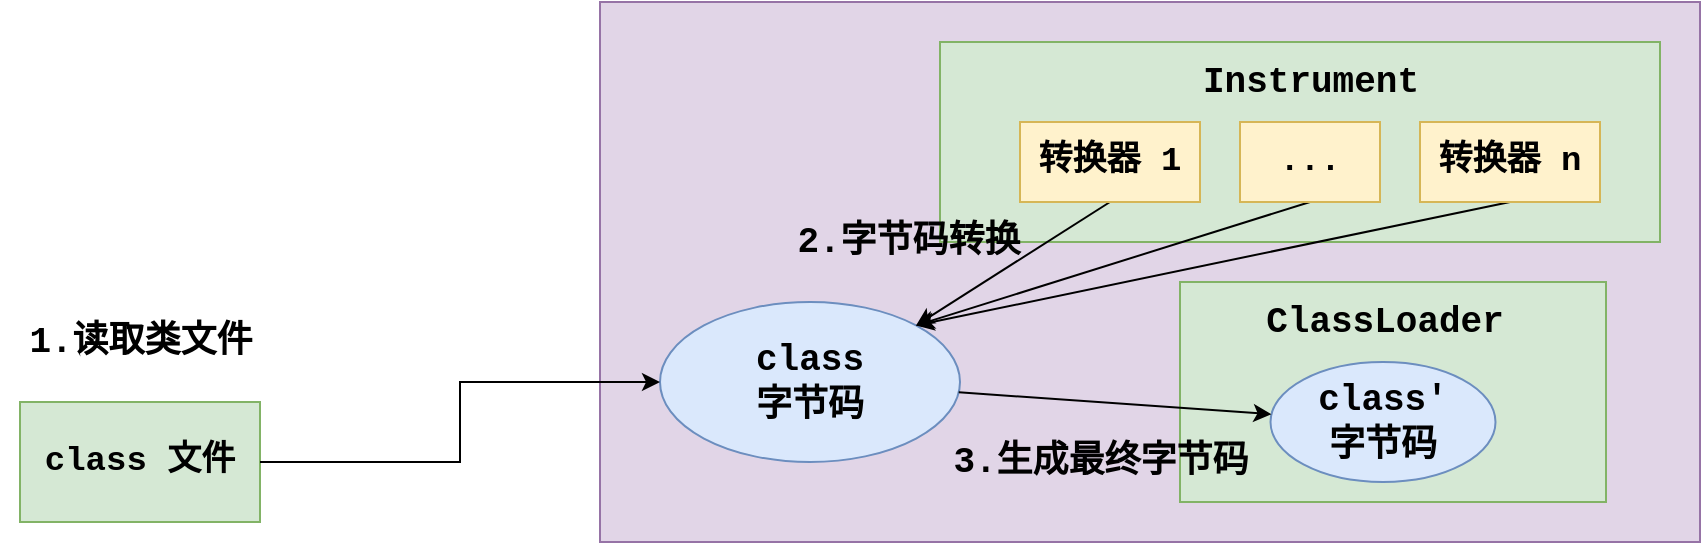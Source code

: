 <mxfile version="22.1.21" type="github">
  <diagram name="第 1 页" id="t5EFKjGEsA6wdtvT4ajn">
    <mxGraphModel dx="1804" dy="573" grid="1" gridSize="10" guides="1" tooltips="1" connect="1" arrows="1" fold="1" page="1" pageScale="1" pageWidth="827" pageHeight="1169" math="0" shadow="0">
      <root>
        <mxCell id="0" />
        <mxCell id="1" parent="0" />
        <mxCell id="-G8xLAvUSs20GB0HylZQ-1" value="&lt;b&gt;&lt;font style=&quot;font-size: 17px;&quot; face=&quot;Courier New&quot;&gt;class 文件&lt;/font&gt;&lt;/b&gt;" style="rounded=0;whiteSpace=wrap;html=1;fillColor=#d5e8d4;strokeColor=#82b366;" vertex="1" parent="1">
          <mxGeometry x="-30" y="300" width="120" height="60" as="geometry" />
        </mxCell>
        <mxCell id="-G8xLAvUSs20GB0HylZQ-2" value="" style="rounded=0;whiteSpace=wrap;html=1;fillColor=#e1d5e7;strokeColor=#9673a6;" vertex="1" parent="1">
          <mxGeometry x="260" y="100" width="550" height="270" as="geometry" />
        </mxCell>
        <mxCell id="-G8xLAvUSs20GB0HylZQ-3" value="&lt;b style=&quot;font-size: 18px;&quot;&gt;&lt;font style=&quot;font-size: 18px;&quot; face=&quot;Courier New&quot;&gt;class &lt;br&gt;字节码&lt;/font&gt;&lt;/b&gt;" style="ellipse;whiteSpace=wrap;html=1;fillColor=#dae8fc;strokeColor=#6c8ebf;" vertex="1" parent="1">
          <mxGeometry x="290" y="250" width="150" height="80" as="geometry" />
        </mxCell>
        <mxCell id="-G8xLAvUSs20GB0HylZQ-4" value="" style="rounded=0;whiteSpace=wrap;html=1;fillColor=#d5e8d4;strokeColor=#82b366;" vertex="1" parent="1">
          <mxGeometry x="430" y="120" width="360" height="100" as="geometry" />
        </mxCell>
        <mxCell id="-G8xLAvUSs20GB0HylZQ-18" style="rounded=0;orthogonalLoop=1;jettySize=auto;html=1;entryX=1;entryY=0;entryDx=0;entryDy=0;exitX=0.5;exitY=1;exitDx=0;exitDy=0;" edge="1" parent="1" source="-G8xLAvUSs20GB0HylZQ-5" target="-G8xLAvUSs20GB0HylZQ-3">
          <mxGeometry relative="1" as="geometry" />
        </mxCell>
        <mxCell id="-G8xLAvUSs20GB0HylZQ-5" value="&lt;b&gt;&lt;font style=&quot;font-size: 17px;&quot; face=&quot;Courier New&quot;&gt;转换器 1&lt;/font&gt;&lt;/b&gt;" style="rounded=0;whiteSpace=wrap;html=1;fillColor=#fff2cc;strokeColor=#d6b656;" vertex="1" parent="1">
          <mxGeometry x="470" y="160" width="90" height="40" as="geometry" />
        </mxCell>
        <mxCell id="-G8xLAvUSs20GB0HylZQ-19" style="rounded=0;orthogonalLoop=1;jettySize=auto;html=1;entryX=1;entryY=0;entryDx=0;entryDy=0;exitX=0.5;exitY=1;exitDx=0;exitDy=0;" edge="1" parent="1" source="-G8xLAvUSs20GB0HylZQ-6" target="-G8xLAvUSs20GB0HylZQ-3">
          <mxGeometry relative="1" as="geometry" />
        </mxCell>
        <mxCell id="-G8xLAvUSs20GB0HylZQ-6" value="&lt;font face=&quot;Courier New&quot;&gt;&lt;span style=&quot;font-size: 17px;&quot;&gt;&lt;b&gt;...&lt;/b&gt;&lt;/span&gt;&lt;/font&gt;" style="rounded=0;whiteSpace=wrap;html=1;fillColor=#fff2cc;strokeColor=#d6b656;" vertex="1" parent="1">
          <mxGeometry x="580" y="160" width="70" height="40" as="geometry" />
        </mxCell>
        <mxCell id="-G8xLAvUSs20GB0HylZQ-20" style="rounded=0;orthogonalLoop=1;jettySize=auto;html=1;entryX=1;entryY=0;entryDx=0;entryDy=0;exitX=0.5;exitY=1;exitDx=0;exitDy=0;" edge="1" parent="1" source="-G8xLAvUSs20GB0HylZQ-7" target="-G8xLAvUSs20GB0HylZQ-3">
          <mxGeometry relative="1" as="geometry" />
        </mxCell>
        <mxCell id="-G8xLAvUSs20GB0HylZQ-7" value="&lt;b&gt;&lt;font style=&quot;font-size: 17px;&quot; face=&quot;Courier New&quot;&gt;转换器 n&lt;/font&gt;&lt;/b&gt;" style="rounded=0;whiteSpace=wrap;html=1;fillColor=#fff2cc;strokeColor=#d6b656;" vertex="1" parent="1">
          <mxGeometry x="670" y="160" width="90" height="40" as="geometry" />
        </mxCell>
        <mxCell id="-G8xLAvUSs20GB0HylZQ-8" value="&lt;b&gt;&lt;font style=&quot;font-size: 18px;&quot; face=&quot;Courier New&quot;&gt;Instrument&lt;/font&gt;&lt;/b&gt;" style="text;html=1;align=center;verticalAlign=middle;resizable=0;points=[];autosize=1;strokeColor=none;fillColor=none;" vertex="1" parent="1">
          <mxGeometry x="550" y="120" width="130" height="40" as="geometry" />
        </mxCell>
        <mxCell id="-G8xLAvUSs20GB0HylZQ-9" value="" style="rounded=0;whiteSpace=wrap;html=1;fillColor=#d5e8d4;strokeColor=#82b366;" vertex="1" parent="1">
          <mxGeometry x="550" y="240" width="213" height="110" as="geometry" />
        </mxCell>
        <mxCell id="-G8xLAvUSs20GB0HylZQ-10" value="&lt;b style=&quot;font-size: 18px;&quot;&gt;&lt;font style=&quot;font-size: 18px;&quot; face=&quot;Courier New&quot;&gt;class&#39;&lt;br&gt;字节码&lt;/font&gt;&lt;/b&gt;" style="ellipse;whiteSpace=wrap;html=1;fillColor=#dae8fc;strokeColor=#6c8ebf;" vertex="1" parent="1">
          <mxGeometry x="595.25" y="280" width="112.5" height="60" as="geometry" />
        </mxCell>
        <mxCell id="-G8xLAvUSs20GB0HylZQ-11" value="&lt;b&gt;&lt;font style=&quot;font-size: 18px;&quot; face=&quot;Courier New&quot;&gt;ClassLoader&lt;/font&gt;&lt;/b&gt;" style="text;html=1;align=center;verticalAlign=middle;resizable=0;points=[];autosize=1;strokeColor=none;fillColor=none;" vertex="1" parent="1">
          <mxGeometry x="581.5" y="240" width="140" height="40" as="geometry" />
        </mxCell>
        <mxCell id="-G8xLAvUSs20GB0HylZQ-12" style="edgeStyle=orthogonalEdgeStyle;rounded=0;orthogonalLoop=1;jettySize=auto;html=1;" edge="1" parent="1" source="-G8xLAvUSs20GB0HylZQ-1" target="-G8xLAvUSs20GB0HylZQ-3">
          <mxGeometry relative="1" as="geometry" />
        </mxCell>
        <mxCell id="-G8xLAvUSs20GB0HylZQ-16" value="&lt;b&gt;&lt;font style=&quot;font-size: 18px;&quot; face=&quot;Courier New&quot;&gt;1.读取类文件&lt;/font&gt;&lt;/b&gt;" style="text;html=1;align=center;verticalAlign=middle;resizable=0;points=[];autosize=1;strokeColor=none;fillColor=none;" vertex="1" parent="1">
          <mxGeometry x="-40" y="250" width="140" height="40" as="geometry" />
        </mxCell>
        <mxCell id="-G8xLAvUSs20GB0HylZQ-17" value="&lt;b&gt;&lt;font style=&quot;font-size: 18px;&quot; face=&quot;Courier New&quot;&gt;2.字节码转换&lt;/font&gt;&lt;/b&gt;" style="text;html=1;align=center;verticalAlign=middle;resizable=0;points=[];autosize=1;strokeColor=none;fillColor=none;" vertex="1" parent="1">
          <mxGeometry x="344" y="200" width="140" height="40" as="geometry" />
        </mxCell>
        <mxCell id="-G8xLAvUSs20GB0HylZQ-21" value="&lt;b&gt;&lt;font style=&quot;font-size: 18px;&quot; face=&quot;Courier New&quot;&gt;3.生成最终字节码&lt;/font&gt;&lt;/b&gt;" style="text;html=1;align=center;verticalAlign=middle;resizable=0;points=[];autosize=1;strokeColor=none;fillColor=none;" vertex="1" parent="1">
          <mxGeometry x="425.25" y="310" width="170" height="40" as="geometry" />
        </mxCell>
        <mxCell id="-G8xLAvUSs20GB0HylZQ-22" style="rounded=0;orthogonalLoop=1;jettySize=auto;html=1;" edge="1" parent="1" source="-G8xLAvUSs20GB0HylZQ-3" target="-G8xLAvUSs20GB0HylZQ-10">
          <mxGeometry relative="1" as="geometry" />
        </mxCell>
      </root>
    </mxGraphModel>
  </diagram>
</mxfile>
